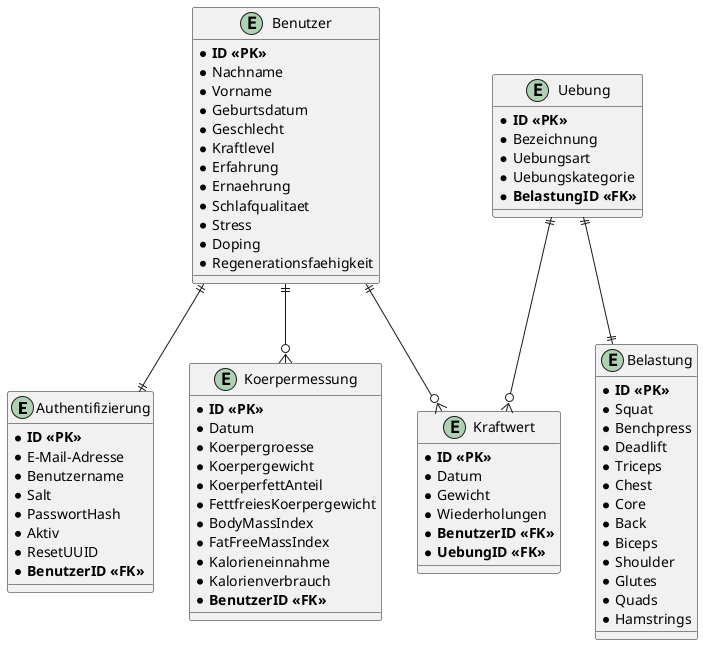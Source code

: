 @startuml
entity Authentifizierung
{
    * **ID <<PK>>**
    * E-Mail-Adresse
    * Benutzername
    * Salt
    * PasswortHash
    * Aktiv
    * ResetUUID
    * **BenutzerID <<FK>>**
}

entity Benutzer
{
    * **ID <<PK>>**
    * Nachname
    * Vorname
    * Geburtsdatum
    * Geschlecht
    * Kraftlevel
    * Erfahrung
    * Ernaehrung
    * Schlafqualitaet
    * Stress
    * Doping
    * Regenerationsfaehigkeit
}

entity Uebung
{
    * **ID <<PK>>**
    * Bezeichnung
    * Uebungsart
    * Uebungskategorie
    * **BelastungID <<FK>>**
}

entity Belastung
{
    * **ID <<PK>>**
    * Squat
    * Benchpress
    * Deadlift
    * Triceps
    * Chest
    * Core
    * Back
    * Biceps
    * Shoulder
    * Glutes
    * Quads
    * Hamstrings
}

entity Kraftwert
{
    * **ID <<PK>>**
    * Datum
    * Gewicht
    * Wiederholungen
    * **BenutzerID <<FK>>**
    * **UebungID <<FK>>**
}

entity Koerpermessung
{
    * **ID <<PK>>**
    * Datum
    * Koerpergroesse
    * Koerpergewicht
    * KoerperfettAnteil
    * FettfreiesKoerpergewicht
    * BodyMassIndex
    * FatFreeMassIndex
    * Kalorieneinnahme
    * Kalorienverbrauch
    * **BenutzerID <<FK>>**
}

Benutzer ||--|| Authentifizierung
Uebung ||--|| Belastung
Uebung ||--o{ Kraftwert
Benutzer ||--o{ Kraftwert
Benutzer ||--o{ Koerpermessung
@enduml
